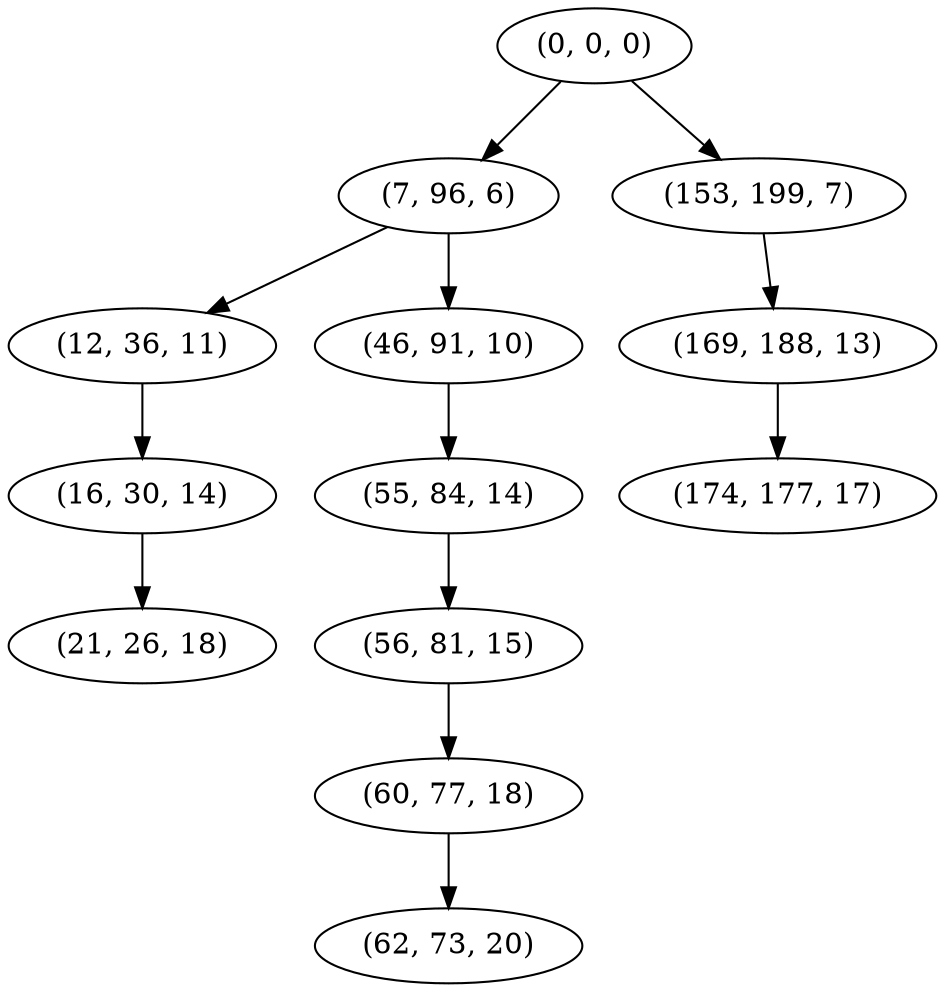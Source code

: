 digraph tree {
    "(0, 0, 0)";
    "(7, 96, 6)";
    "(12, 36, 11)";
    "(16, 30, 14)";
    "(21, 26, 18)";
    "(46, 91, 10)";
    "(55, 84, 14)";
    "(56, 81, 15)";
    "(60, 77, 18)";
    "(62, 73, 20)";
    "(153, 199, 7)";
    "(169, 188, 13)";
    "(174, 177, 17)";
    "(0, 0, 0)" -> "(7, 96, 6)";
    "(0, 0, 0)" -> "(153, 199, 7)";
    "(7, 96, 6)" -> "(12, 36, 11)";
    "(7, 96, 6)" -> "(46, 91, 10)";
    "(12, 36, 11)" -> "(16, 30, 14)";
    "(16, 30, 14)" -> "(21, 26, 18)";
    "(46, 91, 10)" -> "(55, 84, 14)";
    "(55, 84, 14)" -> "(56, 81, 15)";
    "(56, 81, 15)" -> "(60, 77, 18)";
    "(60, 77, 18)" -> "(62, 73, 20)";
    "(153, 199, 7)" -> "(169, 188, 13)";
    "(169, 188, 13)" -> "(174, 177, 17)";
}
